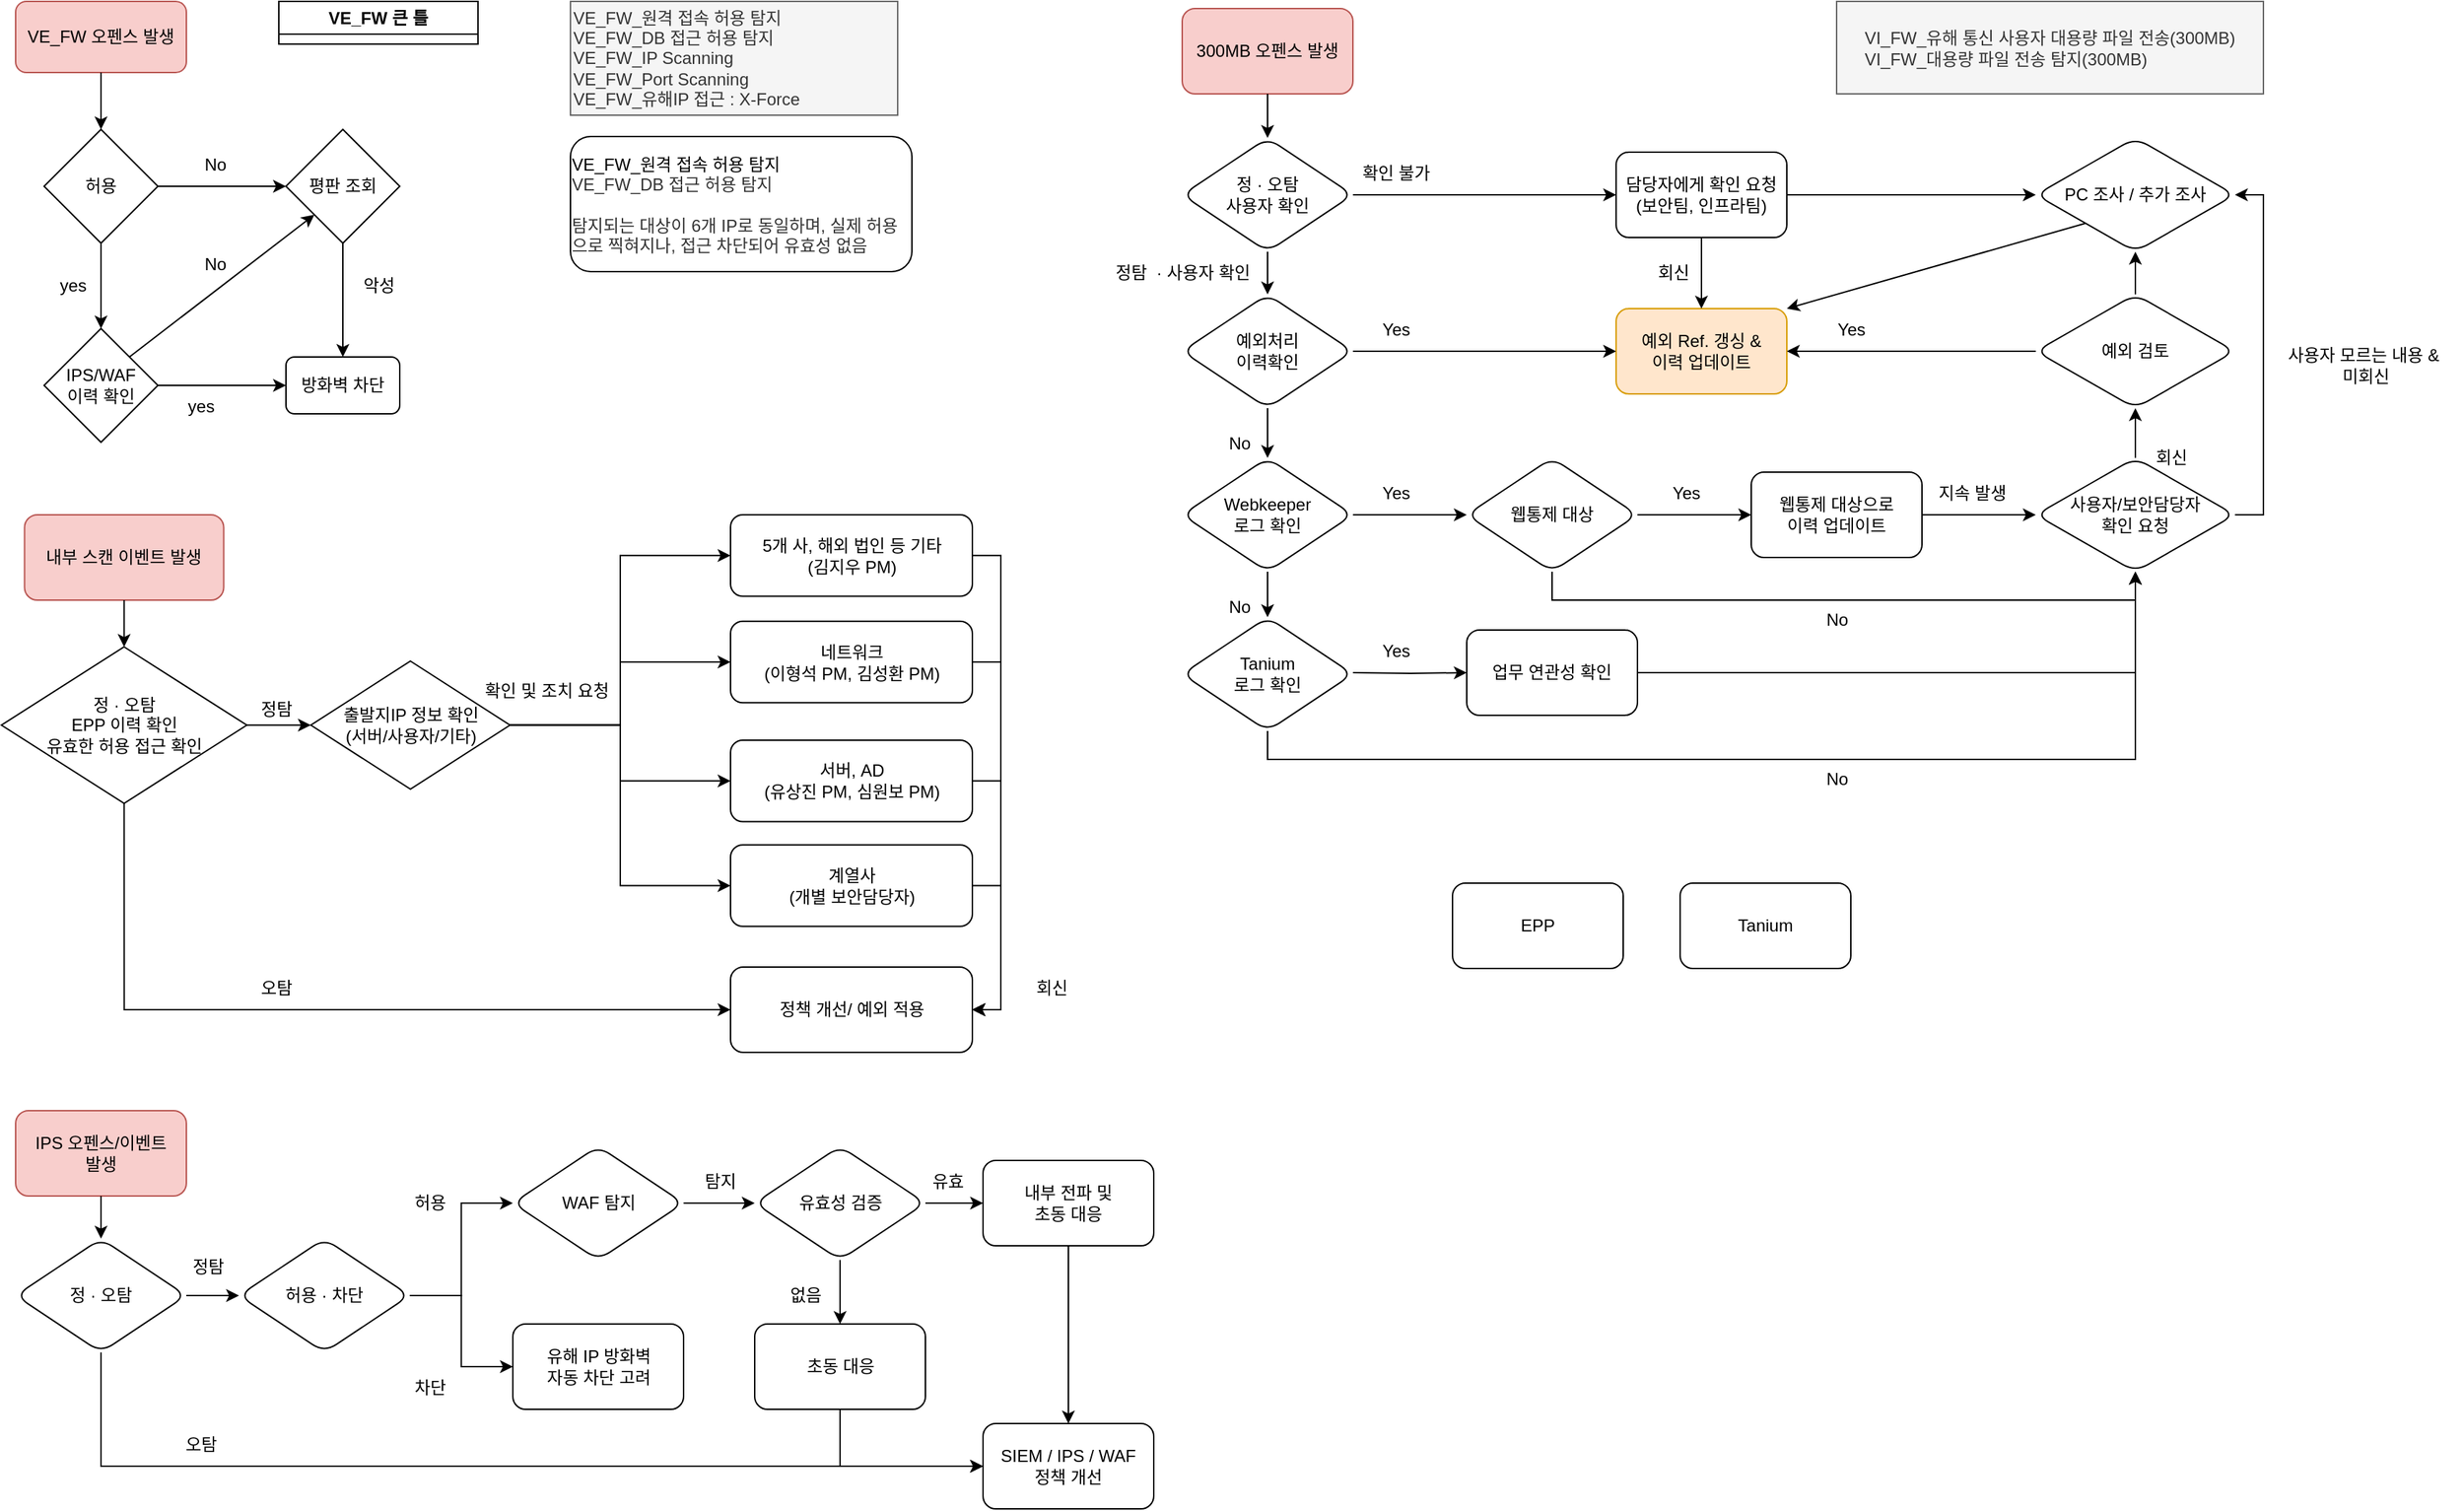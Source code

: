 <mxfile version="22.0.8" type="github">
  <diagram id="C5RBs43oDa-KdzZeNtuy" name="Page-1">
    <mxGraphModel dx="1434" dy="758" grid="1" gridSize="10" guides="1" tooltips="1" connect="1" arrows="1" fold="1" page="1" pageScale="1" pageWidth="827" pageHeight="1169" math="0" shadow="0">
      <root>
        <mxCell id="WIyWlLk6GJQsqaUBKTNV-0" />
        <mxCell id="WIyWlLk6GJQsqaUBKTNV-1" parent="WIyWlLk6GJQsqaUBKTNV-0" />
        <mxCell id="Snq0X9Z72ibjKQlMLjN9-2" style="edgeStyle=orthogonalEdgeStyle;rounded=0;orthogonalLoop=1;jettySize=auto;html=1;exitX=0.5;exitY=1;exitDx=0;exitDy=0;" parent="WIyWlLk6GJQsqaUBKTNV-1" edge="1">
          <mxGeometry relative="1" as="geometry">
            <mxPoint x="900" y="105" as="sourcePoint" />
            <mxPoint x="900" y="105" as="targetPoint" />
          </mxGeometry>
        </mxCell>
        <mxCell id="Snq0X9Z72ibjKQlMLjN9-5" value="300MB 오펜스 발생" style="rounded=1;whiteSpace=wrap;html=1;fillColor=#f8cecc;strokeColor=#b85450;" parent="WIyWlLk6GJQsqaUBKTNV-1" vertex="1">
          <mxGeometry x="870" y="65" width="120" height="60" as="geometry" />
        </mxCell>
        <mxCell id="Snq0X9Z72ibjKQlMLjN9-6" value="예외처리&lt;br&gt;이력확인" style="rhombus;whiteSpace=wrap;html=1;rounded=1;" parent="WIyWlLk6GJQsqaUBKTNV-1" vertex="1">
          <mxGeometry x="870" y="266" width="120" height="80" as="geometry" />
        </mxCell>
        <mxCell id="Snq0X9Z72ibjKQlMLjN9-8" value="예외 Ref. 갱싱 &amp;amp; &lt;br&gt;이력 업데이트" style="whiteSpace=wrap;html=1;rounded=1;fillColor=#ffe6cc;strokeColor=#d79b00;" parent="WIyWlLk6GJQsqaUBKTNV-1" vertex="1">
          <mxGeometry x="1175" y="276" width="120" height="60" as="geometry" />
        </mxCell>
        <mxCell id="Snq0X9Z72ibjKQlMLjN9-9" value="" style="edgeStyle=orthogonalEdgeStyle;rounded=0;orthogonalLoop=1;jettySize=auto;html=1;" parent="WIyWlLk6GJQsqaUBKTNV-1" source="Snq0X9Z72ibjKQlMLjN9-6" target="Snq0X9Z72ibjKQlMLjN9-8" edge="1">
          <mxGeometry relative="1" as="geometry" />
        </mxCell>
        <mxCell id="Snq0X9Z72ibjKQlMLjN9-10" value="Yes" style="text;html=1;align=center;verticalAlign=middle;resizable=0;points=[];autosize=1;strokeColor=none;fillColor=none;" parent="WIyWlLk6GJQsqaUBKTNV-1" vertex="1">
          <mxGeometry x="1000" y="276" width="40" height="30" as="geometry" />
        </mxCell>
        <mxCell id="Snq0X9Z72ibjKQlMLjN9-11" value="Webkeeper&lt;br&gt;로그 확인" style="rhombus;whiteSpace=wrap;html=1;rounded=1;" parent="WIyWlLk6GJQsqaUBKTNV-1" vertex="1">
          <mxGeometry x="870" y="381" width="120" height="80" as="geometry" />
        </mxCell>
        <mxCell id="Snq0X9Z72ibjKQlMLjN9-12" value="" style="edgeStyle=orthogonalEdgeStyle;rounded=0;orthogonalLoop=1;jettySize=auto;html=1;" parent="WIyWlLk6GJQsqaUBKTNV-1" source="Snq0X9Z72ibjKQlMLjN9-6" target="Snq0X9Z72ibjKQlMLjN9-11" edge="1">
          <mxGeometry relative="1" as="geometry" />
        </mxCell>
        <mxCell id="Snq0X9Z72ibjKQlMLjN9-15" value="웹통제 대상으로&lt;br&gt;이력 업데이트" style="whiteSpace=wrap;html=1;rounded=1;" parent="WIyWlLk6GJQsqaUBKTNV-1" vertex="1">
          <mxGeometry x="1270" y="391" width="120" height="60" as="geometry" />
        </mxCell>
        <mxCell id="Snq0X9Z72ibjKQlMLjN9-17" value="Yes" style="text;html=1;align=center;verticalAlign=middle;resizable=0;points=[];autosize=1;strokeColor=none;fillColor=none;" parent="WIyWlLk6GJQsqaUBKTNV-1" vertex="1">
          <mxGeometry x="1000" y="391" width="40" height="30" as="geometry" />
        </mxCell>
        <mxCell id="Snq0X9Z72ibjKQlMLjN9-80" style="edgeStyle=orthogonalEdgeStyle;rounded=0;orthogonalLoop=1;jettySize=auto;html=1;exitX=1;exitY=0.5;exitDx=0;exitDy=0;entryX=0;entryY=0.5;entryDx=0;entryDy=0;" parent="WIyWlLk6GJQsqaUBKTNV-1" source="Snq0X9Z72ibjKQlMLjN9-19" target="Snq0X9Z72ibjKQlMLjN9-15" edge="1">
          <mxGeometry relative="1" as="geometry" />
        </mxCell>
        <mxCell id="Snq0X9Z72ibjKQlMLjN9-19" value="웹통제 대상" style="rhombus;whiteSpace=wrap;html=1;rounded=1;" parent="WIyWlLk6GJQsqaUBKTNV-1" vertex="1">
          <mxGeometry x="1070" y="381" width="120" height="80" as="geometry" />
        </mxCell>
        <mxCell id="Snq0X9Z72ibjKQlMLjN9-20" style="edgeStyle=orthogonalEdgeStyle;rounded=0;orthogonalLoop=1;jettySize=auto;html=1;exitX=1;exitY=0.5;exitDx=0;exitDy=0;" parent="WIyWlLk6GJQsqaUBKTNV-1" source="Snq0X9Z72ibjKQlMLjN9-11" target="Snq0X9Z72ibjKQlMLjN9-19" edge="1">
          <mxGeometry relative="1" as="geometry" />
        </mxCell>
        <mxCell id="Snq0X9Z72ibjKQlMLjN9-23" value="Yes" style="text;html=1;align=center;verticalAlign=middle;resizable=0;points=[];autosize=1;strokeColor=none;fillColor=none;" parent="WIyWlLk6GJQsqaUBKTNV-1" vertex="1">
          <mxGeometry x="1204" y="391" width="40" height="30" as="geometry" />
        </mxCell>
        <mxCell id="Snq0X9Z72ibjKQlMLjN9-71" style="edgeStyle=orthogonalEdgeStyle;rounded=0;orthogonalLoop=1;jettySize=auto;html=1;exitX=0.5;exitY=1;exitDx=0;exitDy=0;entryX=0.5;entryY=1;entryDx=0;entryDy=0;" parent="WIyWlLk6GJQsqaUBKTNV-1" source="Snq0X9Z72ibjKQlMLjN9-25" edge="1" target="Snq0X9Z72ibjKQlMLjN9-31">
          <mxGeometry relative="1" as="geometry">
            <mxPoint x="1540" y="471" as="targetPoint" />
          </mxGeometry>
        </mxCell>
        <mxCell id="Snq0X9Z72ibjKQlMLjN9-25" value="Tanium&lt;br&gt;로그 확인" style="rhombus;whiteSpace=wrap;html=1;rounded=1;" parent="WIyWlLk6GJQsqaUBKTNV-1" vertex="1">
          <mxGeometry x="870" y="493" width="120" height="80" as="geometry" />
        </mxCell>
        <mxCell id="Snq0X9Z72ibjKQlMLjN9-26" value="" style="edgeStyle=orthogonalEdgeStyle;rounded=0;orthogonalLoop=1;jettySize=auto;html=1;" parent="WIyWlLk6GJQsqaUBKTNV-1" source="Snq0X9Z72ibjKQlMLjN9-11" target="Snq0X9Z72ibjKQlMLjN9-25" edge="1">
          <mxGeometry relative="1" as="geometry" />
        </mxCell>
        <mxCell id="Snq0X9Z72ibjKQlMLjN9-27" value="No" style="text;html=1;align=center;verticalAlign=middle;resizable=0;points=[];autosize=1;strokeColor=none;fillColor=none;" parent="WIyWlLk6GJQsqaUBKTNV-1" vertex="1">
          <mxGeometry x="890" y="471" width="40" height="30" as="geometry" />
        </mxCell>
        <mxCell id="Snq0X9Z72ibjKQlMLjN9-28" value="No" style="text;html=1;align=center;verticalAlign=middle;resizable=0;points=[];autosize=1;strokeColor=none;fillColor=none;" parent="WIyWlLk6GJQsqaUBKTNV-1" vertex="1">
          <mxGeometry x="890" y="356" width="40" height="30" as="geometry" />
        </mxCell>
        <mxCell id="iR7jlFq-FNkJxQ9GjyBQ-0" style="edgeStyle=orthogonalEdgeStyle;rounded=0;orthogonalLoop=1;jettySize=auto;html=1;exitX=1;exitY=0.5;exitDx=0;exitDy=0;entryX=1;entryY=0.5;entryDx=0;entryDy=0;" edge="1" parent="WIyWlLk6GJQsqaUBKTNV-1" source="Snq0X9Z72ibjKQlMLjN9-31" target="Snq0X9Z72ibjKQlMLjN9-75">
          <mxGeometry relative="1" as="geometry" />
        </mxCell>
        <mxCell id="Snq0X9Z72ibjKQlMLjN9-31" value="사용자/보안담당자&lt;br&gt;확인 요청" style="rhombus;whiteSpace=wrap;html=1;rounded=1;" parent="WIyWlLk6GJQsqaUBKTNV-1" vertex="1">
          <mxGeometry x="1470" y="381" width="140" height="80" as="geometry" />
        </mxCell>
        <mxCell id="Snq0X9Z72ibjKQlMLjN9-51" style="edgeStyle=orthogonalEdgeStyle;rounded=0;orthogonalLoop=1;jettySize=auto;html=1;exitX=1;exitY=0.5;exitDx=0;exitDy=0;entryX=0;entryY=0.5;entryDx=0;entryDy=0;" parent="WIyWlLk6GJQsqaUBKTNV-1" source="Snq0X9Z72ibjKQlMLjN9-15" target="Snq0X9Z72ibjKQlMLjN9-31" edge="1">
          <mxGeometry relative="1" as="geometry" />
        </mxCell>
        <mxCell id="Snq0X9Z72ibjKQlMLjN9-64" style="edgeStyle=orthogonalEdgeStyle;rounded=0;orthogonalLoop=1;jettySize=auto;html=1;exitX=0.5;exitY=1;exitDx=0;exitDy=0;entryX=0.5;entryY=1;entryDx=0;entryDy=0;" parent="WIyWlLk6GJQsqaUBKTNV-1" source="Snq0X9Z72ibjKQlMLjN9-19" target="Snq0X9Z72ibjKQlMLjN9-31" edge="1">
          <mxGeometry relative="1" as="geometry" />
        </mxCell>
        <mxCell id="Snq0X9Z72ibjKQlMLjN9-36" value="지속 발생" style="text;html=1;align=center;verticalAlign=middle;resizable=0;points=[];autosize=1;strokeColor=none;fillColor=none;" parent="WIyWlLk6GJQsqaUBKTNV-1" vertex="1">
          <mxGeometry x="1390" y="391" width="70" height="30" as="geometry" />
        </mxCell>
        <mxCell id="Snq0X9Z72ibjKQlMLjN9-41" style="edgeStyle=orthogonalEdgeStyle;rounded=0;orthogonalLoop=1;jettySize=auto;html=1;exitX=0.5;exitY=1;exitDx=0;exitDy=0;entryX=0.5;entryY=0;entryDx=0;entryDy=0;" parent="WIyWlLk6GJQsqaUBKTNV-1" source="Snq0X9Z72ibjKQlMLjN9-40" target="Snq0X9Z72ibjKQlMLjN9-6" edge="1">
          <mxGeometry relative="1" as="geometry" />
        </mxCell>
        <mxCell id="Snq0X9Z72ibjKQlMLjN9-40" value="정 · 오탐&lt;br&gt;사용자 확인" style="rhombus;whiteSpace=wrap;html=1;rounded=1;" parent="WIyWlLk6GJQsqaUBKTNV-1" vertex="1">
          <mxGeometry x="870" y="156" width="120" height="80" as="geometry" />
        </mxCell>
        <mxCell id="Snq0X9Z72ibjKQlMLjN9-47" style="edgeStyle=orthogonalEdgeStyle;rounded=0;orthogonalLoop=1;jettySize=auto;html=1;exitX=0.5;exitY=1;exitDx=0;exitDy=0;entryX=0.5;entryY=0;entryDx=0;entryDy=0;" parent="WIyWlLk6GJQsqaUBKTNV-1" source="Snq0X9Z72ibjKQlMLjN9-5" target="Snq0X9Z72ibjKQlMLjN9-40" edge="1">
          <mxGeometry relative="1" as="geometry" />
        </mxCell>
        <mxCell id="Snq0X9Z72ibjKQlMLjN9-42" value="정탐&amp;nbsp;&amp;nbsp;· 사용자 확인" style="text;html=1;align=center;verticalAlign=middle;resizable=0;points=[];autosize=1;strokeColor=none;fillColor=none;" parent="WIyWlLk6GJQsqaUBKTNV-1" vertex="1">
          <mxGeometry x="810" y="236" width="120" height="30" as="geometry" />
        </mxCell>
        <mxCell id="Snq0X9Z72ibjKQlMLjN9-48" value="" style="edgeStyle=orthogonalEdgeStyle;rounded=0;orthogonalLoop=1;jettySize=auto;html=1;" parent="WIyWlLk6GJQsqaUBKTNV-1" source="Snq0X9Z72ibjKQlMLjN9-43" target="Snq0X9Z72ibjKQlMLjN9-8" edge="1">
          <mxGeometry relative="1" as="geometry" />
        </mxCell>
        <mxCell id="Snq0X9Z72ibjKQlMLjN9-43" value="담당자에게 확인 요청&lt;br&gt;(보안팀, 인프라팀)" style="whiteSpace=wrap;html=1;rounded=1;" parent="WIyWlLk6GJQsqaUBKTNV-1" vertex="1">
          <mxGeometry x="1175" y="166" width="120" height="60" as="geometry" />
        </mxCell>
        <mxCell id="Snq0X9Z72ibjKQlMLjN9-44" value="" style="edgeStyle=orthogonalEdgeStyle;rounded=0;orthogonalLoop=1;jettySize=auto;html=1;" parent="WIyWlLk6GJQsqaUBKTNV-1" source="Snq0X9Z72ibjKQlMLjN9-40" target="Snq0X9Z72ibjKQlMLjN9-43" edge="1">
          <mxGeometry relative="1" as="geometry" />
        </mxCell>
        <mxCell id="Snq0X9Z72ibjKQlMLjN9-45" value="확인 불가" style="text;html=1;align=center;verticalAlign=middle;resizable=0;points=[];autosize=1;strokeColor=none;fillColor=none;" parent="WIyWlLk6GJQsqaUBKTNV-1" vertex="1">
          <mxGeometry x="985" y="166" width="70" height="30" as="geometry" />
        </mxCell>
        <mxCell id="Snq0X9Z72ibjKQlMLjN9-49" value="회신" style="text;html=1;align=center;verticalAlign=middle;resizable=0;points=[];autosize=1;strokeColor=none;fillColor=none;" parent="WIyWlLk6GJQsqaUBKTNV-1" vertex="1">
          <mxGeometry x="1190" y="236" width="50" height="30" as="geometry" />
        </mxCell>
        <mxCell id="Snq0X9Z72ibjKQlMLjN9-58" style="edgeStyle=orthogonalEdgeStyle;rounded=0;orthogonalLoop=1;jettySize=auto;html=1;exitX=0;exitY=0.5;exitDx=0;exitDy=0;entryX=1;entryY=0.5;entryDx=0;entryDy=0;" parent="WIyWlLk6GJQsqaUBKTNV-1" source="Snq0X9Z72ibjKQlMLjN9-55" target="Snq0X9Z72ibjKQlMLjN9-8" edge="1">
          <mxGeometry relative="1" as="geometry" />
        </mxCell>
        <mxCell id="Snq0X9Z72ibjKQlMLjN9-55" value="예외 검토" style="rhombus;whiteSpace=wrap;html=1;rounded=1;" parent="WIyWlLk6GJQsqaUBKTNV-1" vertex="1">
          <mxGeometry x="1470" y="266" width="140" height="80" as="geometry" />
        </mxCell>
        <mxCell id="Snq0X9Z72ibjKQlMLjN9-56" style="edgeStyle=orthogonalEdgeStyle;rounded=0;orthogonalLoop=1;jettySize=auto;html=1;exitX=0.5;exitY=0;exitDx=0;exitDy=0;entryX=0.5;entryY=1;entryDx=0;entryDy=0;" parent="WIyWlLk6GJQsqaUBKTNV-1" source="Snq0X9Z72ibjKQlMLjN9-31" target="Snq0X9Z72ibjKQlMLjN9-55" edge="1">
          <mxGeometry relative="1" as="geometry" />
        </mxCell>
        <mxCell id="Snq0X9Z72ibjKQlMLjN9-57" value="회신" style="text;html=1;align=center;verticalAlign=middle;resizable=0;points=[];autosize=1;strokeColor=none;fillColor=none;" parent="WIyWlLk6GJQsqaUBKTNV-1" vertex="1">
          <mxGeometry x="1540" y="366" width="50" height="30" as="geometry" />
        </mxCell>
        <mxCell id="Snq0X9Z72ibjKQlMLjN9-59" value="Yes" style="text;html=1;align=center;verticalAlign=middle;resizable=0;points=[];autosize=1;strokeColor=none;fillColor=none;" parent="WIyWlLk6GJQsqaUBKTNV-1" vertex="1">
          <mxGeometry x="1320" y="276" width="40" height="30" as="geometry" />
        </mxCell>
        <mxCell id="Snq0X9Z72ibjKQlMLjN9-65" value="No" style="text;html=1;align=center;verticalAlign=middle;resizable=0;points=[];autosize=1;strokeColor=none;fillColor=none;" parent="WIyWlLk6GJQsqaUBKTNV-1" vertex="1">
          <mxGeometry x="1310" y="480" width="40" height="30" as="geometry" />
        </mxCell>
        <mxCell id="Snq0X9Z72ibjKQlMLjN9-68" style="edgeStyle=orthogonalEdgeStyle;rounded=0;orthogonalLoop=1;jettySize=auto;html=1;exitX=1;exitY=0.5;exitDx=0;exitDy=0;entryX=0.5;entryY=1;entryDx=0;entryDy=0;" parent="WIyWlLk6GJQsqaUBKTNV-1" source="Snq0X9Z72ibjKQlMLjN9-66" target="Snq0X9Z72ibjKQlMLjN9-31" edge="1">
          <mxGeometry relative="1" as="geometry" />
        </mxCell>
        <mxCell id="Snq0X9Z72ibjKQlMLjN9-66" value="업무 연관성 확인" style="rounded=1;whiteSpace=wrap;html=1;" parent="WIyWlLk6GJQsqaUBKTNV-1" vertex="1">
          <mxGeometry x="1070" y="502" width="120" height="60" as="geometry" />
        </mxCell>
        <mxCell id="Snq0X9Z72ibjKQlMLjN9-67" value="" style="edgeStyle=orthogonalEdgeStyle;rounded=0;orthogonalLoop=1;jettySize=auto;html=1;" parent="WIyWlLk6GJQsqaUBKTNV-1" target="Snq0X9Z72ibjKQlMLjN9-66" edge="1">
          <mxGeometry relative="1" as="geometry">
            <mxPoint x="990" y="532" as="sourcePoint" />
          </mxGeometry>
        </mxCell>
        <mxCell id="Snq0X9Z72ibjKQlMLjN9-69" value="Yes" style="text;html=1;align=center;verticalAlign=middle;resizable=0;points=[];autosize=1;strokeColor=none;fillColor=none;" parent="WIyWlLk6GJQsqaUBKTNV-1" vertex="1">
          <mxGeometry x="1000" y="502" width="40" height="30" as="geometry" />
        </mxCell>
        <mxCell id="Snq0X9Z72ibjKQlMLjN9-72" value="No" style="text;html=1;align=center;verticalAlign=middle;resizable=0;points=[];autosize=1;strokeColor=none;fillColor=none;" parent="WIyWlLk6GJQsqaUBKTNV-1" vertex="1">
          <mxGeometry x="1310" y="592" width="40" height="30" as="geometry" />
        </mxCell>
        <mxCell id="Snq0X9Z72ibjKQlMLjN9-74" value="사용자 모르는 내용 &amp;amp;&lt;br&gt;&amp;nbsp;미회신" style="text;html=1;align=center;verticalAlign=middle;resizable=0;points=[];autosize=1;strokeColor=none;fillColor=none;" parent="WIyWlLk6GJQsqaUBKTNV-1" vertex="1">
          <mxGeometry x="1630" y="296" width="140" height="40" as="geometry" />
        </mxCell>
        <mxCell id="Snq0X9Z72ibjKQlMLjN9-79" style="rounded=0;orthogonalLoop=1;jettySize=auto;html=1;exitX=0;exitY=1;exitDx=0;exitDy=0;entryX=1;entryY=0;entryDx=0;entryDy=0;" parent="WIyWlLk6GJQsqaUBKTNV-1" source="Snq0X9Z72ibjKQlMLjN9-75" target="Snq0X9Z72ibjKQlMLjN9-8" edge="1">
          <mxGeometry relative="1" as="geometry" />
        </mxCell>
        <mxCell id="Snq0X9Z72ibjKQlMLjN9-75" value="PC 조사 / 추가 조사" style="rhombus;whiteSpace=wrap;html=1;rounded=1;" parent="WIyWlLk6GJQsqaUBKTNV-1" vertex="1">
          <mxGeometry x="1470" y="156" width="140" height="80" as="geometry" />
        </mxCell>
        <mxCell id="Snq0X9Z72ibjKQlMLjN9-78" style="edgeStyle=orthogonalEdgeStyle;rounded=0;orthogonalLoop=1;jettySize=auto;html=1;exitX=1;exitY=0.5;exitDx=0;exitDy=0;entryX=0;entryY=0.5;entryDx=0;entryDy=0;" parent="WIyWlLk6GJQsqaUBKTNV-1" source="Snq0X9Z72ibjKQlMLjN9-43" target="Snq0X9Z72ibjKQlMLjN9-75" edge="1">
          <mxGeometry relative="1" as="geometry" />
        </mxCell>
        <mxCell id="Snq0X9Z72ibjKQlMLjN9-76" style="edgeStyle=orthogonalEdgeStyle;rounded=0;orthogonalLoop=1;jettySize=auto;html=1;exitX=0.5;exitY=0;exitDx=0;exitDy=0;entryX=0.5;entryY=1;entryDx=0;entryDy=0;" parent="WIyWlLk6GJQsqaUBKTNV-1" source="Snq0X9Z72ibjKQlMLjN9-55" target="Snq0X9Z72ibjKQlMLjN9-75" edge="1">
          <mxGeometry relative="1" as="geometry" />
        </mxCell>
        <mxCell id="Snq0X9Z72ibjKQlMLjN9-81" value="&lt;div style=&quot;text-align: left;&quot;&gt;&lt;span style=&quot;background-color: initial;&quot;&gt;VI_FW_유해 통신 사용자 대용량 파일 전송(300MB)&lt;/span&gt;&lt;/div&gt;&lt;div style=&quot;text-align: left;&quot;&gt;&lt;span style=&quot;background-color: initial;&quot;&gt;VI_FW_대용량 파일 전송 탐지(300MB)&lt;/span&gt;&lt;/div&gt;" style="rounded=0;whiteSpace=wrap;html=1;fillColor=#f5f5f5;fontColor=#333333;strokeColor=#666666;" parent="WIyWlLk6GJQsqaUBKTNV-1" vertex="1">
          <mxGeometry x="1330" y="60" width="300" height="65" as="geometry" />
        </mxCell>
        <mxCell id="Snq0X9Z72ibjKQlMLjN9-182" value="" style="group" parent="WIyWlLk6GJQsqaUBKTNV-1" vertex="1" connectable="0">
          <mxGeometry x="40" y="421" width="762.5" height="378" as="geometry" />
        </mxCell>
        <mxCell id="Snq0X9Z72ibjKQlMLjN9-89" value="내부 스캔 이벤트 발생" style="rounded=1;whiteSpace=wrap;html=1;fillColor=#f8cecc;strokeColor=#b85450;" parent="Snq0X9Z72ibjKQlMLjN9-182" vertex="1">
          <mxGeometry x="16.25" width="140" height="60" as="geometry" />
        </mxCell>
        <mxCell id="Snq0X9Z72ibjKQlMLjN9-143" value="출발지IP 정보 확인&lt;br&gt;(서버/사용자/기타)" style="rhombus;whiteSpace=wrap;html=1;" parent="Snq0X9Z72ibjKQlMLjN9-182" vertex="1">
          <mxGeometry x="217.5" y="102.88" width="140" height="90" as="geometry" />
        </mxCell>
        <mxCell id="Snq0X9Z72ibjKQlMLjN9-148" style="edgeStyle=orthogonalEdgeStyle;rounded=0;orthogonalLoop=1;jettySize=auto;html=1;exitX=1;exitY=0.5;exitDx=0;exitDy=0;entryX=0;entryY=0.5;entryDx=0;entryDy=0;" parent="Snq0X9Z72ibjKQlMLjN9-182" source="Snq0X9Z72ibjKQlMLjN9-146" target="Snq0X9Z72ibjKQlMLjN9-143" edge="1">
          <mxGeometry relative="1" as="geometry" />
        </mxCell>
        <mxCell id="Snq0X9Z72ibjKQlMLjN9-146" value="정 · 오탐&lt;br style=&quot;border-color: var(--border-color);&quot;&gt;EPP 이력 확인&lt;br style=&quot;border-color: var(--border-color);&quot;&gt;유효한 허용 접근 확인" style="rhombus;whiteSpace=wrap;html=1;" parent="Snq0X9Z72ibjKQlMLjN9-182" vertex="1">
          <mxGeometry y="92.88" width="172.5" height="110" as="geometry" />
        </mxCell>
        <mxCell id="Snq0X9Z72ibjKQlMLjN9-147" style="edgeStyle=orthogonalEdgeStyle;rounded=0;orthogonalLoop=1;jettySize=auto;html=1;exitX=0.5;exitY=1;exitDx=0;exitDy=0;entryX=0.5;entryY=0;entryDx=0;entryDy=0;" parent="Snq0X9Z72ibjKQlMLjN9-182" source="Snq0X9Z72ibjKQlMLjN9-89" target="Snq0X9Z72ibjKQlMLjN9-146" edge="1">
          <mxGeometry relative="1" as="geometry" />
        </mxCell>
        <mxCell id="Snq0X9Z72ibjKQlMLjN9-149" value="정탐" style="text;html=1;align=center;verticalAlign=middle;resizable=0;points=[];autosize=1;strokeColor=none;fillColor=none;" parent="Snq0X9Z72ibjKQlMLjN9-182" vertex="1">
          <mxGeometry x="167.5" y="122.25" width="50" height="30" as="geometry" />
        </mxCell>
        <mxCell id="Snq0X9Z72ibjKQlMLjN9-152" value="정책 개선/ 예외 적용" style="rounded=1;whiteSpace=wrap;html=1;" parent="Snq0X9Z72ibjKQlMLjN9-182" vertex="1">
          <mxGeometry x="512.5" y="318" width="170" height="60" as="geometry" />
        </mxCell>
        <mxCell id="Snq0X9Z72ibjKQlMLjN9-153" style="edgeStyle=orthogonalEdgeStyle;rounded=0;orthogonalLoop=1;jettySize=auto;html=1;exitX=0.5;exitY=1;exitDx=0;exitDy=0;entryX=0;entryY=0.5;entryDx=0;entryDy=0;" parent="Snq0X9Z72ibjKQlMLjN9-182" source="Snq0X9Z72ibjKQlMLjN9-146" target="Snq0X9Z72ibjKQlMLjN9-152" edge="1">
          <mxGeometry relative="1" as="geometry" />
        </mxCell>
        <mxCell id="Snq0X9Z72ibjKQlMLjN9-165" style="edgeStyle=orthogonalEdgeStyle;rounded=0;orthogonalLoop=1;jettySize=auto;html=1;exitX=1;exitY=0.5;exitDx=0;exitDy=0;entryX=1;entryY=0.5;entryDx=0;entryDy=0;" parent="Snq0X9Z72ibjKQlMLjN9-182" source="Snq0X9Z72ibjKQlMLjN9-154" target="Snq0X9Z72ibjKQlMLjN9-152" edge="1">
          <mxGeometry relative="1" as="geometry" />
        </mxCell>
        <mxCell id="Snq0X9Z72ibjKQlMLjN9-154" value="&lt;div&gt;5개 사, 해외 법인 등 기타&lt;/div&gt;&lt;div&gt;(김지우 PM)&lt;/div&gt;" style="rounded=1;whiteSpace=wrap;html=1;" parent="Snq0X9Z72ibjKQlMLjN9-182" vertex="1">
          <mxGeometry x="512.5" width="170" height="57.25" as="geometry" />
        </mxCell>
        <mxCell id="Snq0X9Z72ibjKQlMLjN9-178" style="edgeStyle=orthogonalEdgeStyle;rounded=0;orthogonalLoop=1;jettySize=auto;html=1;exitX=1;exitY=0.5;exitDx=0;exitDy=0;entryX=0;entryY=0.5;entryDx=0;entryDy=0;" parent="Snq0X9Z72ibjKQlMLjN9-182" source="Snq0X9Z72ibjKQlMLjN9-143" target="Snq0X9Z72ibjKQlMLjN9-154" edge="1">
          <mxGeometry relative="1" as="geometry" />
        </mxCell>
        <mxCell id="Snq0X9Z72ibjKQlMLjN9-166" style="edgeStyle=orthogonalEdgeStyle;rounded=0;orthogonalLoop=1;jettySize=auto;html=1;exitX=1;exitY=0.5;exitDx=0;exitDy=0;entryX=1;entryY=0.5;entryDx=0;entryDy=0;" parent="Snq0X9Z72ibjKQlMLjN9-182" source="Snq0X9Z72ibjKQlMLjN9-157" target="Snq0X9Z72ibjKQlMLjN9-152" edge="1">
          <mxGeometry relative="1" as="geometry" />
        </mxCell>
        <mxCell id="Snq0X9Z72ibjKQlMLjN9-157" value="네트워크&lt;br&gt;(이형석 PM, 김성환 PM)" style="rounded=1;whiteSpace=wrap;html=1;" parent="Snq0X9Z72ibjKQlMLjN9-182" vertex="1">
          <mxGeometry x="512.5" y="74.88" width="170" height="57.25" as="geometry" />
        </mxCell>
        <mxCell id="Snq0X9Z72ibjKQlMLjN9-179" style="edgeStyle=orthogonalEdgeStyle;rounded=0;orthogonalLoop=1;jettySize=auto;html=1;exitX=1;exitY=0.5;exitDx=0;exitDy=0;entryX=0;entryY=0.5;entryDx=0;entryDy=0;" parent="Snq0X9Z72ibjKQlMLjN9-182" source="Snq0X9Z72ibjKQlMLjN9-143" target="Snq0X9Z72ibjKQlMLjN9-157" edge="1">
          <mxGeometry relative="1" as="geometry" />
        </mxCell>
        <mxCell id="Snq0X9Z72ibjKQlMLjN9-167" style="edgeStyle=orthogonalEdgeStyle;rounded=0;orthogonalLoop=1;jettySize=auto;html=1;exitX=1;exitY=0.5;exitDx=0;exitDy=0;entryX=1;entryY=0.5;entryDx=0;entryDy=0;" parent="Snq0X9Z72ibjKQlMLjN9-182" source="Snq0X9Z72ibjKQlMLjN9-158" target="Snq0X9Z72ibjKQlMLjN9-152" edge="1">
          <mxGeometry relative="1" as="geometry" />
        </mxCell>
        <mxCell id="Snq0X9Z72ibjKQlMLjN9-158" value="서버, AD&lt;br style=&quot;border-color: var(--border-color);&quot;&gt;(유상진 PM, 심원보 PM)" style="rounded=1;whiteSpace=wrap;html=1;" parent="Snq0X9Z72ibjKQlMLjN9-182" vertex="1">
          <mxGeometry x="512.5" y="158.5" width="170" height="57.25" as="geometry" />
        </mxCell>
        <mxCell id="Snq0X9Z72ibjKQlMLjN9-180" style="edgeStyle=orthogonalEdgeStyle;rounded=0;orthogonalLoop=1;jettySize=auto;html=1;exitX=1;exitY=0.5;exitDx=0;exitDy=0;" parent="Snq0X9Z72ibjKQlMLjN9-182" source="Snq0X9Z72ibjKQlMLjN9-143" target="Snq0X9Z72ibjKQlMLjN9-158" edge="1">
          <mxGeometry relative="1" as="geometry" />
        </mxCell>
        <mxCell id="Snq0X9Z72ibjKQlMLjN9-162" value="확인 및 조치 요청" style="text;html=1;align=center;verticalAlign=middle;resizable=0;points=[];autosize=1;strokeColor=none;fillColor=none;" parent="Snq0X9Z72ibjKQlMLjN9-182" vertex="1">
          <mxGeometry x="322.5" y="109" width="120" height="30" as="geometry" />
        </mxCell>
        <mxCell id="Snq0X9Z72ibjKQlMLjN9-168" value="오탐" style="text;html=1;align=center;verticalAlign=middle;resizable=0;points=[];autosize=1;strokeColor=none;fillColor=none;" parent="Snq0X9Z72ibjKQlMLjN9-182" vertex="1">
          <mxGeometry x="167.5" y="318" width="50" height="30" as="geometry" />
        </mxCell>
        <mxCell id="Snq0X9Z72ibjKQlMLjN9-170" value="회신" style="text;html=1;align=center;verticalAlign=middle;resizable=0;points=[];autosize=1;strokeColor=none;fillColor=none;" parent="Snq0X9Z72ibjKQlMLjN9-182" vertex="1">
          <mxGeometry x="712.5" y="318" width="50" height="30" as="geometry" />
        </mxCell>
        <mxCell id="Snq0X9Z72ibjKQlMLjN9-174" style="edgeStyle=orthogonalEdgeStyle;rounded=0;orthogonalLoop=1;jettySize=auto;html=1;exitX=1;exitY=0.5;exitDx=0;exitDy=0;entryX=1;entryY=0.5;entryDx=0;entryDy=0;" parent="Snq0X9Z72ibjKQlMLjN9-182" source="Snq0X9Z72ibjKQlMLjN9-171" target="Snq0X9Z72ibjKQlMLjN9-152" edge="1">
          <mxGeometry relative="1" as="geometry" />
        </mxCell>
        <mxCell id="Snq0X9Z72ibjKQlMLjN9-171" value="계열사&lt;br&gt;(개별 보안담당자)" style="rounded=1;whiteSpace=wrap;html=1;" parent="Snq0X9Z72ibjKQlMLjN9-182" vertex="1">
          <mxGeometry x="512.5" y="232.13" width="170" height="57.25" as="geometry" />
        </mxCell>
        <mxCell id="Snq0X9Z72ibjKQlMLjN9-181" style="edgeStyle=orthogonalEdgeStyle;rounded=0;orthogonalLoop=1;jettySize=auto;html=1;exitX=1;exitY=0.5;exitDx=0;exitDy=0;entryX=0;entryY=0.5;entryDx=0;entryDy=0;" parent="Snq0X9Z72ibjKQlMLjN9-182" source="Snq0X9Z72ibjKQlMLjN9-143" target="Snq0X9Z72ibjKQlMLjN9-171" edge="1">
          <mxGeometry relative="1" as="geometry" />
        </mxCell>
        <mxCell id="Snq0X9Z72ibjKQlMLjN9-184" value="EPP" style="rounded=1;whiteSpace=wrap;html=1;" parent="WIyWlLk6GJQsqaUBKTNV-1" vertex="1">
          <mxGeometry x="1060" y="680" width="120" height="60" as="geometry" />
        </mxCell>
        <mxCell id="Snq0X9Z72ibjKQlMLjN9-185" value="Tanium" style="rounded=1;whiteSpace=wrap;html=1;" parent="WIyWlLk6GJQsqaUBKTNV-1" vertex="1">
          <mxGeometry x="1220" y="680" width="120" height="60" as="geometry" />
        </mxCell>
        <mxCell id="iR7jlFq-FNkJxQ9GjyBQ-65" value="" style="group" vertex="1" connectable="0" parent="WIyWlLk6GJQsqaUBKTNV-1">
          <mxGeometry x="50" y="60" width="630" height="310" as="geometry" />
        </mxCell>
        <mxCell id="C8NILemeKjBsCW44N4Zh-3" value="VE_FW 오펜스 발생" style="rounded=1;whiteSpace=wrap;html=1;fillColor=#f8cecc;strokeColor=#b85450;" parent="iR7jlFq-FNkJxQ9GjyBQ-65" vertex="1">
          <mxGeometry width="120" height="50" as="geometry" />
        </mxCell>
        <mxCell id="C8NILemeKjBsCW44N4Zh-4" value="허용" style="rhombus;whiteSpace=wrap;html=1;" parent="iR7jlFq-FNkJxQ9GjyBQ-65" vertex="1">
          <mxGeometry x="20" y="90" width="80" height="80" as="geometry" />
        </mxCell>
        <mxCell id="C8NILemeKjBsCW44N4Zh-11" style="edgeStyle=orthogonalEdgeStyle;rounded=0;orthogonalLoop=1;jettySize=auto;html=1;exitX=0.5;exitY=1;exitDx=0;exitDy=0;entryX=0.5;entryY=0;entryDx=0;entryDy=0;" parent="iR7jlFq-FNkJxQ9GjyBQ-65" source="C8NILemeKjBsCW44N4Zh-3" target="C8NILemeKjBsCW44N4Zh-4" edge="1">
          <mxGeometry relative="1" as="geometry" />
        </mxCell>
        <mxCell id="C8NILemeKjBsCW44N4Zh-6" value="IPS/WAF&lt;br&gt;이력 확인" style="rhombus;whiteSpace=wrap;html=1;" parent="iR7jlFq-FNkJxQ9GjyBQ-65" vertex="1">
          <mxGeometry x="20" y="230" width="80" height="80" as="geometry" />
        </mxCell>
        <mxCell id="C8NILemeKjBsCW44N4Zh-8" style="edgeStyle=orthogonalEdgeStyle;rounded=0;orthogonalLoop=1;jettySize=auto;html=1;exitX=0.5;exitY=1;exitDx=0;exitDy=0;entryX=0.5;entryY=0;entryDx=0;entryDy=0;" parent="iR7jlFq-FNkJxQ9GjyBQ-65" source="C8NILemeKjBsCW44N4Zh-4" target="C8NILemeKjBsCW44N4Zh-6" edge="1">
          <mxGeometry relative="1" as="geometry" />
        </mxCell>
        <mxCell id="C8NILemeKjBsCW44N4Zh-10" value="yes" style="text;html=1;align=center;verticalAlign=middle;resizable=0;points=[];autosize=1;strokeColor=none;fillColor=none;" parent="iR7jlFq-FNkJxQ9GjyBQ-65" vertex="1">
          <mxGeometry x="20" y="185" width="40" height="30" as="geometry" />
        </mxCell>
        <mxCell id="C8NILemeKjBsCW44N4Zh-13" value="No" style="text;html=1;align=center;verticalAlign=middle;resizable=0;points=[];autosize=1;strokeColor=none;fillColor=none;" parent="iR7jlFq-FNkJxQ9GjyBQ-65" vertex="1">
          <mxGeometry x="120" y="100" width="40" height="30" as="geometry" />
        </mxCell>
        <mxCell id="C8NILemeKjBsCW44N4Zh-17" value="평판 조회" style="rhombus;whiteSpace=wrap;html=1;" parent="iR7jlFq-FNkJxQ9GjyBQ-65" vertex="1">
          <mxGeometry x="190" y="90" width="80" height="80" as="geometry" />
        </mxCell>
        <mxCell id="C8NILemeKjBsCW44N4Zh-16" style="edgeStyle=orthogonalEdgeStyle;rounded=0;orthogonalLoop=1;jettySize=auto;html=1;exitX=1;exitY=0.5;exitDx=0;exitDy=0;entryX=0;entryY=0.5;entryDx=0;entryDy=0;" parent="iR7jlFq-FNkJxQ9GjyBQ-65" source="C8NILemeKjBsCW44N4Zh-4" target="C8NILemeKjBsCW44N4Zh-17" edge="1">
          <mxGeometry relative="1" as="geometry">
            <mxPoint x="160" y="130" as="targetPoint" />
          </mxGeometry>
        </mxCell>
        <mxCell id="C8NILemeKjBsCW44N4Zh-22" value="방화벽 차단" style="rounded=1;whiteSpace=wrap;html=1;fontSize=12;glass=0;strokeWidth=1;shadow=0;" parent="iR7jlFq-FNkJxQ9GjyBQ-65" vertex="1">
          <mxGeometry x="190" y="250" width="80" height="40" as="geometry" />
        </mxCell>
        <mxCell id="C8NILemeKjBsCW44N4Zh-25" style="edgeStyle=orthogonalEdgeStyle;rounded=0;orthogonalLoop=1;jettySize=auto;html=1;exitX=1;exitY=0.5;exitDx=0;exitDy=0;entryX=0;entryY=0.5;entryDx=0;entryDy=0;" parent="iR7jlFq-FNkJxQ9GjyBQ-65" source="C8NILemeKjBsCW44N4Zh-6" target="C8NILemeKjBsCW44N4Zh-22" edge="1">
          <mxGeometry relative="1" as="geometry" />
        </mxCell>
        <mxCell id="C8NILemeKjBsCW44N4Zh-26" value="yes" style="text;html=1;align=center;verticalAlign=middle;resizable=0;points=[];autosize=1;strokeColor=none;fillColor=none;" parent="iR7jlFq-FNkJxQ9GjyBQ-65" vertex="1">
          <mxGeometry x="110" y="270" width="40" height="30" as="geometry" />
        </mxCell>
        <mxCell id="C8NILemeKjBsCW44N4Zh-28" value="악성" style="text;html=1;align=center;verticalAlign=middle;resizable=0;points=[];autosize=1;strokeColor=none;fillColor=none;" parent="iR7jlFq-FNkJxQ9GjyBQ-65" vertex="1">
          <mxGeometry x="230" y="185" width="50" height="30" as="geometry" />
        </mxCell>
        <mxCell id="C8NILemeKjBsCW44N4Zh-24" style="edgeStyle=orthogonalEdgeStyle;rounded=0;orthogonalLoop=1;jettySize=auto;html=1;exitX=0.5;exitY=1;exitDx=0;exitDy=0;" parent="iR7jlFq-FNkJxQ9GjyBQ-65" source="C8NILemeKjBsCW44N4Zh-17" target="C8NILemeKjBsCW44N4Zh-22" edge="1">
          <mxGeometry relative="1" as="geometry" />
        </mxCell>
        <mxCell id="C8NILemeKjBsCW44N4Zh-32" value="" style="rounded=0;orthogonalLoop=1;jettySize=auto;html=1;exitX=1;exitY=0;exitDx=0;exitDy=0;entryX=0;entryY=1;entryDx=0;entryDy=0;" parent="iR7jlFq-FNkJxQ9GjyBQ-65" source="C8NILemeKjBsCW44N4Zh-6" target="C8NILemeKjBsCW44N4Zh-17" edge="1">
          <mxGeometry relative="1" as="geometry">
            <mxPoint x="80" y="250" as="sourcePoint" />
            <mxPoint x="120" y="200" as="targetPoint" />
          </mxGeometry>
        </mxCell>
        <mxCell id="C8NILemeKjBsCW44N4Zh-33" value="No" style="text;html=1;align=center;verticalAlign=middle;resizable=0;points=[];autosize=1;strokeColor=none;fillColor=none;" parent="iR7jlFq-FNkJxQ9GjyBQ-65" vertex="1">
          <mxGeometry x="120" y="170" width="40" height="30" as="geometry" />
        </mxCell>
        <mxCell id="C8NILemeKjBsCW44N4Zh-34" value="VE_FW_원격 접속 허용 탐지&lt;br&gt;VE_FW_DB 접근 허용 탐지&lt;br&gt;VE_FW_IP Scanning&lt;br&gt;VE_FW_Port Scanning&lt;br&gt;VE_FW_유해IP 접근 : X-Force" style="rounded=0;whiteSpace=wrap;html=1;fillColor=#f5f5f5;fontColor=#333333;strokeColor=#666666;align=left;" parent="iR7jlFq-FNkJxQ9GjyBQ-65" vertex="1">
          <mxGeometry x="390" width="230" height="80" as="geometry" />
        </mxCell>
        <mxCell id="C8NILemeKjBsCW44N4Zh-37" value="&lt;div style=&quot;text-align: left;&quot;&gt;&lt;span style=&quot;background-color: initial;&quot;&gt;VE_FW_원격 접속 허용 탐지&lt;/span&gt;&lt;/div&gt;&lt;span style=&quot;color: rgb(51, 51, 51);&quot;&gt;&lt;div style=&quot;text-align: left;&quot;&gt;&lt;span style=&quot;background-color: initial;&quot;&gt;VE_FW_DB 접근 허용 탐지&lt;/span&gt;&lt;/div&gt;&lt;/span&gt;&lt;div style=&quot;text-align: left;&quot;&gt;&lt;font color=&quot;#333333&quot;&gt;&lt;br&gt;&lt;/font&gt;&lt;/div&gt;&lt;font color=&quot;#333333&quot;&gt;&lt;div style=&quot;text-align: left;&quot;&gt;&lt;span style=&quot;background-color: initial;&quot;&gt;탐지되는 대상이 6개 IP로 동일하며, 실제 허용으로 찍혀지나, 접근 차단되어 유효성 없음&lt;/span&gt;&lt;/div&gt;&lt;/font&gt;" style="rounded=1;whiteSpace=wrap;html=1;" parent="iR7jlFq-FNkJxQ9GjyBQ-65" vertex="1">
          <mxGeometry x="390" y="95" width="240" height="95" as="geometry" />
        </mxCell>
        <mxCell id="C8NILemeKjBsCW44N4Zh-39" value="VE_FW 큰 틀" style="swimlane;whiteSpace=wrap;html=1;" parent="iR7jlFq-FNkJxQ9GjyBQ-65" vertex="1" collapsed="1">
          <mxGeometry x="185" width="140" height="30" as="geometry">
            <mxRectangle x="235" y="80" width="200" height="200" as="alternateBounds" />
          </mxGeometry>
        </mxCell>
        <mxCell id="iR7jlFq-FNkJxQ9GjyBQ-66" value="" style="group" vertex="1" connectable="0" parent="WIyWlLk6GJQsqaUBKTNV-1">
          <mxGeometry x="50" y="840" width="800" height="280" as="geometry" />
        </mxCell>
        <mxCell id="Snq0X9Z72ibjKQlMLjN9-183" value="IPS 오펜스/이벤트 &lt;br&gt;발생" style="rounded=1;whiteSpace=wrap;html=1;fillColor=#f8cecc;strokeColor=#b85450;" parent="iR7jlFq-FNkJxQ9GjyBQ-66" vertex="1">
          <mxGeometry width="120" height="60" as="geometry" />
        </mxCell>
        <mxCell id="iR7jlFq-FNkJxQ9GjyBQ-1" value="정 · 오탐" style="rhombus;whiteSpace=wrap;html=1;rounded=1;" vertex="1" parent="iR7jlFq-FNkJxQ9GjyBQ-66">
          <mxGeometry y="90" width="120" height="80" as="geometry" />
        </mxCell>
        <mxCell id="iR7jlFq-FNkJxQ9GjyBQ-2" value="" style="edgeStyle=orthogonalEdgeStyle;rounded=0;orthogonalLoop=1;jettySize=auto;html=1;" edge="1" parent="iR7jlFq-FNkJxQ9GjyBQ-66" source="Snq0X9Z72ibjKQlMLjN9-183" target="iR7jlFq-FNkJxQ9GjyBQ-1">
          <mxGeometry relative="1" as="geometry" />
        </mxCell>
        <mxCell id="iR7jlFq-FNkJxQ9GjyBQ-5" value="허용 · 차단" style="rhombus;whiteSpace=wrap;html=1;rounded=1;" vertex="1" parent="iR7jlFq-FNkJxQ9GjyBQ-66">
          <mxGeometry x="157" y="90" width="120" height="80" as="geometry" />
        </mxCell>
        <mxCell id="iR7jlFq-FNkJxQ9GjyBQ-7" style="edgeStyle=orthogonalEdgeStyle;rounded=0;orthogonalLoop=1;jettySize=auto;html=1;exitX=1;exitY=0.5;exitDx=0;exitDy=0;entryX=0;entryY=0.5;entryDx=0;entryDy=0;" edge="1" parent="iR7jlFq-FNkJxQ9GjyBQ-66" source="iR7jlFq-FNkJxQ9GjyBQ-1" target="iR7jlFq-FNkJxQ9GjyBQ-5">
          <mxGeometry relative="1" as="geometry" />
        </mxCell>
        <mxCell id="iR7jlFq-FNkJxQ9GjyBQ-8" value="정탐" style="text;html=1;align=center;verticalAlign=middle;resizable=0;points=[];autosize=1;strokeColor=none;fillColor=none;" vertex="1" parent="iR7jlFq-FNkJxQ9GjyBQ-66">
          <mxGeometry x="110" y="95" width="50" height="30" as="geometry" />
        </mxCell>
        <mxCell id="iR7jlFq-FNkJxQ9GjyBQ-35" value="SIEM / IPS / WAF&lt;br&gt;정책 개선" style="rounded=1;whiteSpace=wrap;html=1;" vertex="1" parent="iR7jlFq-FNkJxQ9GjyBQ-66">
          <mxGeometry x="680" y="220" width="120" height="60" as="geometry" />
        </mxCell>
        <mxCell id="iR7jlFq-FNkJxQ9GjyBQ-59" style="edgeStyle=orthogonalEdgeStyle;rounded=0;orthogonalLoop=1;jettySize=auto;html=1;exitX=0.5;exitY=1;exitDx=0;exitDy=0;entryX=0;entryY=0.5;entryDx=0;entryDy=0;" edge="1" parent="iR7jlFq-FNkJxQ9GjyBQ-66" source="iR7jlFq-FNkJxQ9GjyBQ-1" target="iR7jlFq-FNkJxQ9GjyBQ-35">
          <mxGeometry relative="1" as="geometry" />
        </mxCell>
        <mxCell id="iR7jlFq-FNkJxQ9GjyBQ-37" value="오탐" style="text;html=1;align=center;verticalAlign=middle;resizable=0;points=[];autosize=1;strokeColor=none;fillColor=none;" vertex="1" parent="iR7jlFq-FNkJxQ9GjyBQ-66">
          <mxGeometry x="105" y="220" width="50" height="30" as="geometry" />
        </mxCell>
        <mxCell id="iR7jlFq-FNkJxQ9GjyBQ-40" value="유해 IP 방화벽 &lt;br&gt;자동 차단 고려" style="rounded=1;whiteSpace=wrap;html=1;" vertex="1" parent="iR7jlFq-FNkJxQ9GjyBQ-66">
          <mxGeometry x="349.5" y="150" width="120" height="60" as="geometry" />
        </mxCell>
        <mxCell id="iR7jlFq-FNkJxQ9GjyBQ-41" style="edgeStyle=orthogonalEdgeStyle;rounded=0;orthogonalLoop=1;jettySize=auto;html=1;exitX=1;exitY=0.5;exitDx=0;exitDy=0;" edge="1" parent="iR7jlFq-FNkJxQ9GjyBQ-66" source="iR7jlFq-FNkJxQ9GjyBQ-5" target="iR7jlFq-FNkJxQ9GjyBQ-40">
          <mxGeometry relative="1" as="geometry" />
        </mxCell>
        <mxCell id="iR7jlFq-FNkJxQ9GjyBQ-42" value="허용" style="text;html=1;align=center;verticalAlign=middle;resizable=0;points=[];autosize=1;strokeColor=none;fillColor=none;" vertex="1" parent="iR7jlFq-FNkJxQ9GjyBQ-66">
          <mxGeometry x="266" y="50" width="50" height="30" as="geometry" />
        </mxCell>
        <mxCell id="iR7jlFq-FNkJxQ9GjyBQ-43" value="차단" style="text;html=1;align=center;verticalAlign=middle;resizable=0;points=[];autosize=1;strokeColor=none;fillColor=none;" vertex="1" parent="iR7jlFq-FNkJxQ9GjyBQ-66">
          <mxGeometry x="266" y="180" width="50" height="30" as="geometry" />
        </mxCell>
        <mxCell id="iR7jlFq-FNkJxQ9GjyBQ-45" value="WAF 탐지" style="rhombus;whiteSpace=wrap;html=1;rounded=1;" vertex="1" parent="iR7jlFq-FNkJxQ9GjyBQ-66">
          <mxGeometry x="349.5" y="25" width="120" height="80" as="geometry" />
        </mxCell>
        <mxCell id="iR7jlFq-FNkJxQ9GjyBQ-39" style="edgeStyle=orthogonalEdgeStyle;rounded=0;orthogonalLoop=1;jettySize=auto;html=1;exitX=1;exitY=0.5;exitDx=0;exitDy=0;entryX=0;entryY=0.5;entryDx=0;entryDy=0;" edge="1" parent="iR7jlFq-FNkJxQ9GjyBQ-66" source="iR7jlFq-FNkJxQ9GjyBQ-5" target="iR7jlFq-FNkJxQ9GjyBQ-45">
          <mxGeometry relative="1" as="geometry">
            <mxPoint x="349.5" y="80" as="targetPoint" />
          </mxGeometry>
        </mxCell>
        <mxCell id="iR7jlFq-FNkJxQ9GjyBQ-48" value="유효성 검증" style="rhombus;whiteSpace=wrap;html=1;rounded=1;" vertex="1" parent="iR7jlFq-FNkJxQ9GjyBQ-66">
          <mxGeometry x="519.5" y="25" width="120" height="80" as="geometry" />
        </mxCell>
        <mxCell id="iR7jlFq-FNkJxQ9GjyBQ-49" style="edgeStyle=orthogonalEdgeStyle;rounded=0;orthogonalLoop=1;jettySize=auto;html=1;exitX=1;exitY=0.5;exitDx=0;exitDy=0;entryX=0;entryY=0.5;entryDx=0;entryDy=0;" edge="1" parent="iR7jlFq-FNkJxQ9GjyBQ-66" source="iR7jlFq-FNkJxQ9GjyBQ-45" target="iR7jlFq-FNkJxQ9GjyBQ-48">
          <mxGeometry relative="1" as="geometry" />
        </mxCell>
        <mxCell id="iR7jlFq-FNkJxQ9GjyBQ-50" value="탐지" style="text;html=1;align=center;verticalAlign=middle;resizable=0;points=[];autosize=1;strokeColor=none;fillColor=none;" vertex="1" parent="iR7jlFq-FNkJxQ9GjyBQ-66">
          <mxGeometry x="469.5" y="35" width="50" height="30" as="geometry" />
        </mxCell>
        <mxCell id="iR7jlFq-FNkJxQ9GjyBQ-58" style="edgeStyle=orthogonalEdgeStyle;rounded=0;orthogonalLoop=1;jettySize=auto;html=1;exitX=0.5;exitY=1;exitDx=0;exitDy=0;entryX=0.5;entryY=0;entryDx=0;entryDy=0;" edge="1" parent="iR7jlFq-FNkJxQ9GjyBQ-66" source="iR7jlFq-FNkJxQ9GjyBQ-54" target="iR7jlFq-FNkJxQ9GjyBQ-35">
          <mxGeometry relative="1" as="geometry" />
        </mxCell>
        <mxCell id="iR7jlFq-FNkJxQ9GjyBQ-54" value="내부 전파 및 &lt;br&gt;초동 대응" style="whiteSpace=wrap;html=1;rounded=1;" vertex="1" parent="iR7jlFq-FNkJxQ9GjyBQ-66">
          <mxGeometry x="680" y="35" width="120" height="60" as="geometry" />
        </mxCell>
        <mxCell id="iR7jlFq-FNkJxQ9GjyBQ-55" value="" style="edgeStyle=orthogonalEdgeStyle;rounded=0;orthogonalLoop=1;jettySize=auto;html=1;" edge="1" parent="iR7jlFq-FNkJxQ9GjyBQ-66" source="iR7jlFq-FNkJxQ9GjyBQ-48" target="iR7jlFq-FNkJxQ9GjyBQ-54">
          <mxGeometry relative="1" as="geometry" />
        </mxCell>
        <mxCell id="iR7jlFq-FNkJxQ9GjyBQ-56" value="유효" style="text;html=1;align=center;verticalAlign=middle;resizable=0;points=[];autosize=1;strokeColor=none;fillColor=none;" vertex="1" parent="iR7jlFq-FNkJxQ9GjyBQ-66">
          <mxGeometry x="630" y="35" width="50" height="30" as="geometry" />
        </mxCell>
        <mxCell id="iR7jlFq-FNkJxQ9GjyBQ-61" value="없음" style="text;html=1;align=center;verticalAlign=middle;resizable=0;points=[];autosize=1;strokeColor=none;fillColor=none;" vertex="1" parent="iR7jlFq-FNkJxQ9GjyBQ-66">
          <mxGeometry x="530" y="115" width="50" height="30" as="geometry" />
        </mxCell>
        <mxCell id="iR7jlFq-FNkJxQ9GjyBQ-64" style="edgeStyle=orthogonalEdgeStyle;rounded=0;orthogonalLoop=1;jettySize=auto;html=1;exitX=0.5;exitY=1;exitDx=0;exitDy=0;entryX=0;entryY=0.5;entryDx=0;entryDy=0;" edge="1" parent="iR7jlFq-FNkJxQ9GjyBQ-66" source="iR7jlFq-FNkJxQ9GjyBQ-62" target="iR7jlFq-FNkJxQ9GjyBQ-35">
          <mxGeometry relative="1" as="geometry" />
        </mxCell>
        <mxCell id="iR7jlFq-FNkJxQ9GjyBQ-62" value="초동 대응" style="rounded=1;whiteSpace=wrap;html=1;" vertex="1" parent="iR7jlFq-FNkJxQ9GjyBQ-66">
          <mxGeometry x="519.5" y="150" width="120" height="60" as="geometry" />
        </mxCell>
        <mxCell id="iR7jlFq-FNkJxQ9GjyBQ-63" style="edgeStyle=orthogonalEdgeStyle;rounded=0;orthogonalLoop=1;jettySize=auto;html=1;exitX=0.5;exitY=1;exitDx=0;exitDy=0;entryX=0.5;entryY=0;entryDx=0;entryDy=0;" edge="1" parent="iR7jlFq-FNkJxQ9GjyBQ-66" source="iR7jlFq-FNkJxQ9GjyBQ-48" target="iR7jlFq-FNkJxQ9GjyBQ-62">
          <mxGeometry relative="1" as="geometry" />
        </mxCell>
      </root>
    </mxGraphModel>
  </diagram>
</mxfile>
